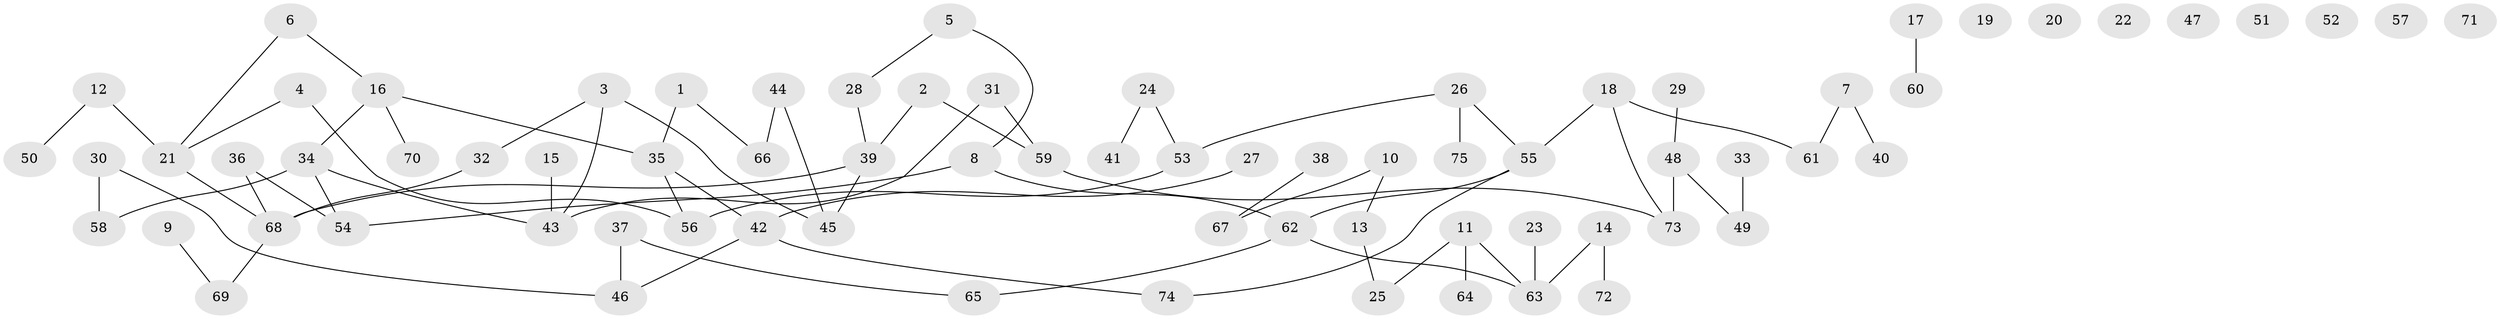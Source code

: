 // coarse degree distribution, {0: 0.24324324324324326, 5: 0.05405405405405406, 1: 0.21621621621621623, 2: 0.2702702702702703, 4: 0.21621621621621623}
// Generated by graph-tools (version 1.1) at 2025/42/03/04/25 21:42:24]
// undirected, 75 vertices, 77 edges
graph export_dot {
graph [start="1"]
  node [color=gray90,style=filled];
  1;
  2;
  3;
  4;
  5;
  6;
  7;
  8;
  9;
  10;
  11;
  12;
  13;
  14;
  15;
  16;
  17;
  18;
  19;
  20;
  21;
  22;
  23;
  24;
  25;
  26;
  27;
  28;
  29;
  30;
  31;
  32;
  33;
  34;
  35;
  36;
  37;
  38;
  39;
  40;
  41;
  42;
  43;
  44;
  45;
  46;
  47;
  48;
  49;
  50;
  51;
  52;
  53;
  54;
  55;
  56;
  57;
  58;
  59;
  60;
  61;
  62;
  63;
  64;
  65;
  66;
  67;
  68;
  69;
  70;
  71;
  72;
  73;
  74;
  75;
  1 -- 35;
  1 -- 66;
  2 -- 39;
  2 -- 59;
  3 -- 32;
  3 -- 43;
  3 -- 45;
  4 -- 21;
  4 -- 56;
  5 -- 8;
  5 -- 28;
  6 -- 16;
  6 -- 21;
  7 -- 40;
  7 -- 61;
  8 -- 54;
  8 -- 62;
  9 -- 69;
  10 -- 13;
  10 -- 67;
  11 -- 25;
  11 -- 63;
  11 -- 64;
  12 -- 21;
  12 -- 50;
  13 -- 25;
  14 -- 63;
  14 -- 72;
  15 -- 43;
  16 -- 34;
  16 -- 35;
  16 -- 70;
  17 -- 60;
  18 -- 55;
  18 -- 61;
  18 -- 73;
  21 -- 68;
  23 -- 63;
  24 -- 41;
  24 -- 53;
  26 -- 53;
  26 -- 55;
  26 -- 75;
  27 -- 42;
  28 -- 39;
  29 -- 48;
  30 -- 46;
  30 -- 58;
  31 -- 43;
  31 -- 59;
  32 -- 68;
  33 -- 49;
  34 -- 43;
  34 -- 54;
  34 -- 58;
  35 -- 42;
  35 -- 56;
  36 -- 54;
  36 -- 68;
  37 -- 46;
  37 -- 65;
  38 -- 67;
  39 -- 45;
  39 -- 68;
  42 -- 46;
  42 -- 74;
  44 -- 45;
  44 -- 66;
  48 -- 49;
  48 -- 73;
  53 -- 56;
  55 -- 62;
  55 -- 74;
  59 -- 73;
  62 -- 63;
  62 -- 65;
  68 -- 69;
}
